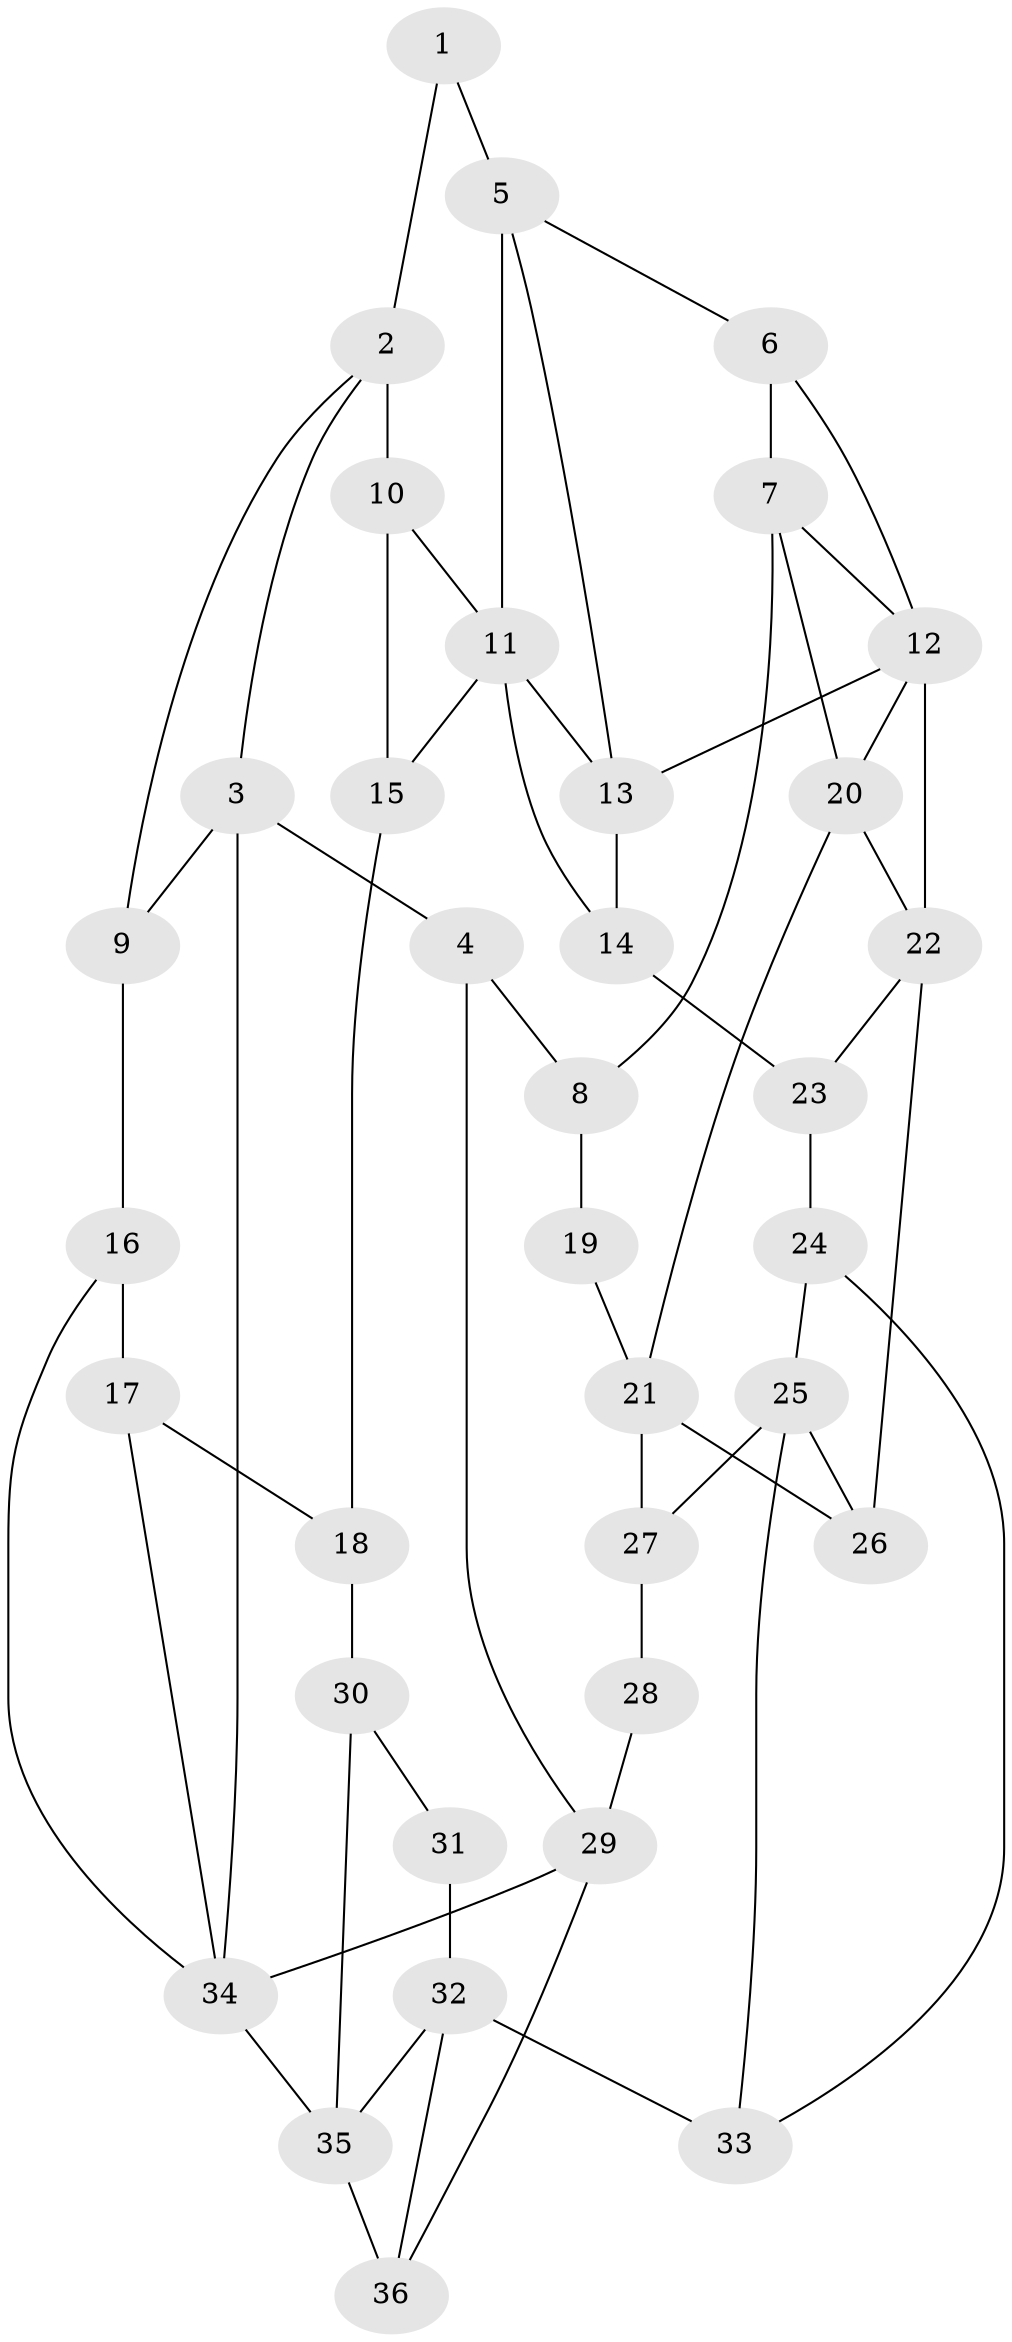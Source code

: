 // original degree distribution, {3: 0.022222222222222223, 4: 0.24444444444444444, 6: 0.2222222222222222, 5: 0.5111111111111111}
// Generated by graph-tools (version 1.1) at 2025/54/03/04/25 22:54:16]
// undirected, 36 vertices, 61 edges
graph export_dot {
  node [color=gray90,style=filled];
  1;
  2;
  3;
  4;
  5;
  6;
  7;
  8;
  9;
  10;
  11;
  12;
  13;
  14;
  15;
  16;
  17;
  18;
  19;
  20;
  21;
  22;
  23;
  24;
  25;
  26;
  27;
  28;
  29;
  30;
  31;
  32;
  33;
  34;
  35;
  36;
  1 -- 2 [weight=2.0];
  1 -- 5 [weight=2.0];
  2 -- 3 [weight=1.0];
  2 -- 9 [weight=1.0];
  2 -- 10 [weight=2.0];
  3 -- 4 [weight=1.0];
  3 -- 9 [weight=1.0];
  3 -- 34 [weight=1.0];
  4 -- 8 [weight=2.0];
  4 -- 29 [weight=1.0];
  5 -- 6 [weight=1.0];
  5 -- 11 [weight=1.0];
  5 -- 13 [weight=1.0];
  6 -- 7 [weight=1.0];
  6 -- 12 [weight=1.0];
  7 -- 8 [weight=2.0];
  7 -- 12 [weight=1.0];
  7 -- 20 [weight=1.0];
  8 -- 19 [weight=2.0];
  9 -- 16 [weight=1.0];
  10 -- 11 [weight=1.0];
  10 -- 15 [weight=1.0];
  11 -- 13 [weight=1.0];
  11 -- 14 [weight=2.0];
  11 -- 15 [weight=1.0];
  12 -- 13 [weight=2.0];
  12 -- 20 [weight=1.0];
  12 -- 22 [weight=1.0];
  13 -- 14 [weight=1.0];
  14 -- 23 [weight=2.0];
  15 -- 18 [weight=1.0];
  16 -- 17 [weight=4.0];
  16 -- 34 [weight=1.0];
  17 -- 18 [weight=1.0];
  17 -- 34 [weight=1.0];
  18 -- 30 [weight=1.0];
  19 -- 21 [weight=1.0];
  20 -- 21 [weight=1.0];
  20 -- 22 [weight=1.0];
  21 -- 26 [weight=1.0];
  21 -- 27 [weight=2.0];
  22 -- 23 [weight=1.0];
  22 -- 26 [weight=1.0];
  23 -- 24 [weight=1.0];
  24 -- 25 [weight=1.0];
  24 -- 33 [weight=1.0];
  25 -- 26 [weight=1.0];
  25 -- 27 [weight=2.0];
  25 -- 33 [weight=1.0];
  27 -- 28 [weight=2.0];
  28 -- 29 [weight=1.0];
  29 -- 34 [weight=1.0];
  29 -- 36 [weight=1.0];
  30 -- 31 [weight=2.0];
  30 -- 35 [weight=1.0];
  31 -- 32 [weight=2.0];
  32 -- 33 [weight=2.0];
  32 -- 35 [weight=1.0];
  32 -- 36 [weight=1.0];
  34 -- 35 [weight=2.0];
  35 -- 36 [weight=2.0];
}
